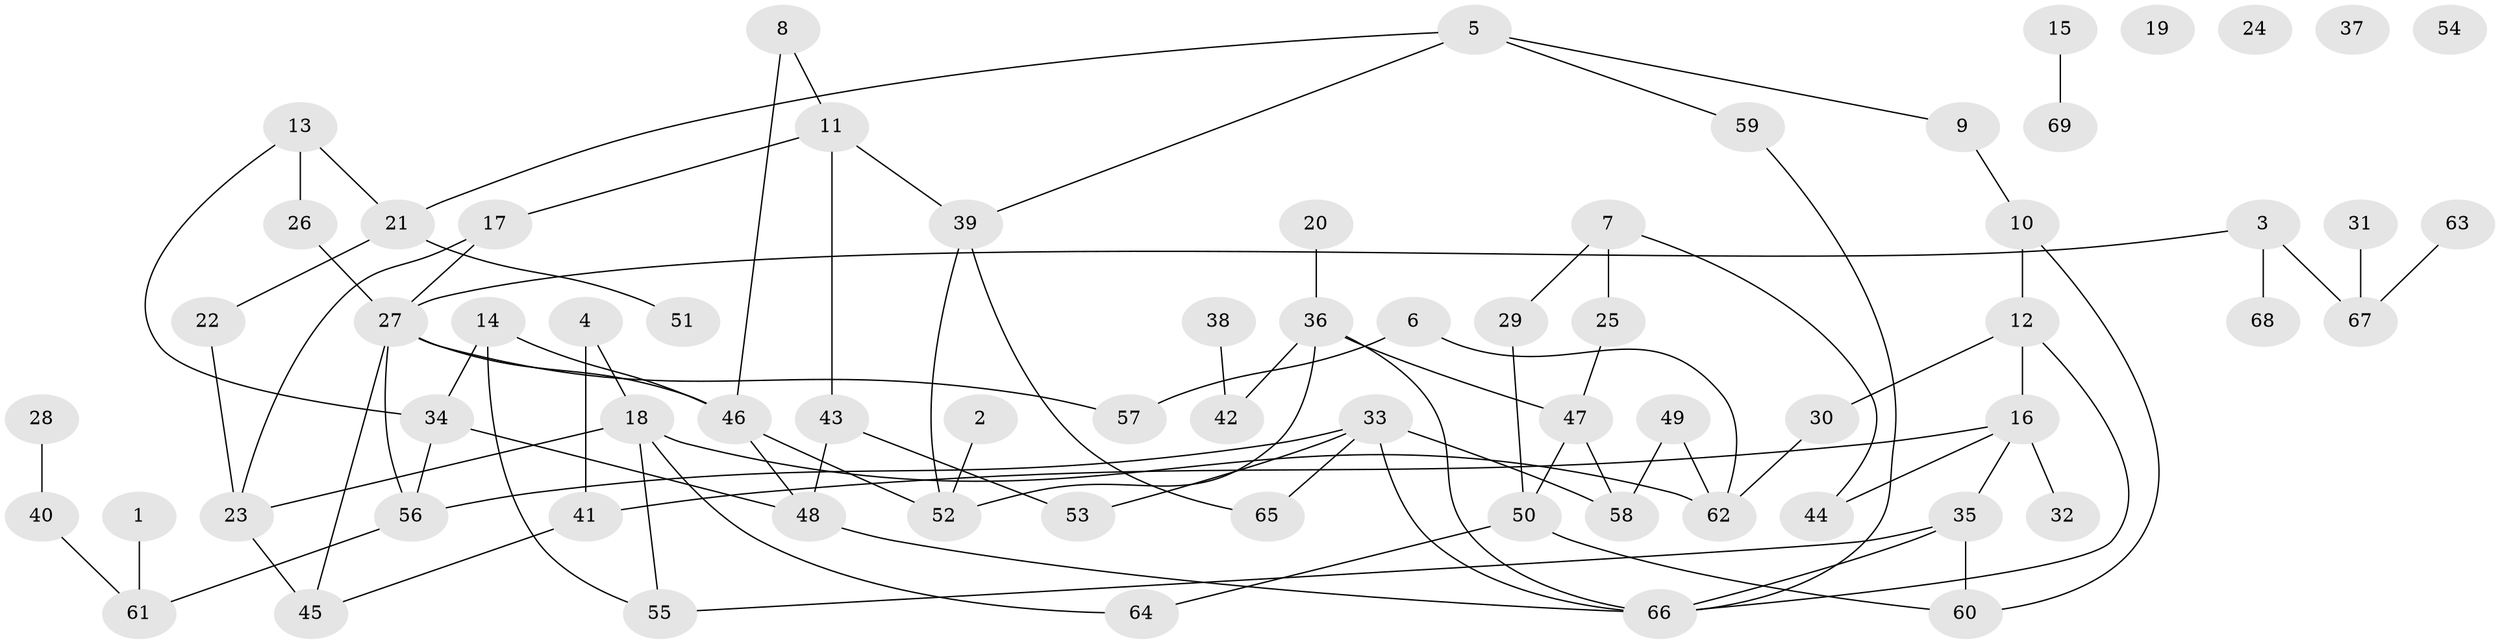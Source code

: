 // Generated by graph-tools (version 1.1) at 2025/00/03/09/25 03:00:51]
// undirected, 69 vertices, 92 edges
graph export_dot {
graph [start="1"]
  node [color=gray90,style=filled];
  1;
  2;
  3;
  4;
  5;
  6;
  7;
  8;
  9;
  10;
  11;
  12;
  13;
  14;
  15;
  16;
  17;
  18;
  19;
  20;
  21;
  22;
  23;
  24;
  25;
  26;
  27;
  28;
  29;
  30;
  31;
  32;
  33;
  34;
  35;
  36;
  37;
  38;
  39;
  40;
  41;
  42;
  43;
  44;
  45;
  46;
  47;
  48;
  49;
  50;
  51;
  52;
  53;
  54;
  55;
  56;
  57;
  58;
  59;
  60;
  61;
  62;
  63;
  64;
  65;
  66;
  67;
  68;
  69;
  1 -- 61;
  2 -- 52;
  3 -- 27;
  3 -- 67;
  3 -- 68;
  4 -- 18;
  4 -- 41;
  5 -- 9;
  5 -- 21;
  5 -- 39;
  5 -- 59;
  6 -- 57;
  6 -- 62;
  7 -- 25;
  7 -- 29;
  7 -- 44;
  8 -- 11;
  8 -- 46;
  9 -- 10;
  10 -- 12;
  10 -- 60;
  11 -- 17;
  11 -- 39;
  11 -- 43;
  12 -- 16;
  12 -- 30;
  12 -- 66;
  13 -- 21;
  13 -- 26;
  13 -- 34;
  14 -- 34;
  14 -- 46;
  14 -- 55;
  15 -- 69;
  16 -- 32;
  16 -- 35;
  16 -- 41;
  16 -- 44;
  17 -- 23;
  17 -- 27;
  18 -- 23;
  18 -- 55;
  18 -- 62;
  18 -- 64;
  20 -- 36;
  21 -- 22;
  21 -- 51;
  22 -- 23;
  23 -- 45;
  25 -- 47;
  26 -- 27;
  27 -- 45;
  27 -- 46;
  27 -- 56;
  27 -- 57;
  28 -- 40;
  29 -- 50;
  30 -- 62;
  31 -- 67;
  33 -- 53;
  33 -- 56;
  33 -- 58;
  33 -- 65;
  33 -- 66;
  34 -- 48;
  34 -- 56;
  35 -- 55;
  35 -- 60;
  35 -- 66;
  36 -- 42;
  36 -- 47;
  36 -- 52;
  36 -- 66;
  38 -- 42;
  39 -- 52;
  39 -- 65;
  40 -- 61;
  41 -- 45;
  43 -- 48;
  43 -- 53;
  46 -- 48;
  46 -- 52;
  47 -- 50;
  47 -- 58;
  48 -- 66;
  49 -- 58;
  49 -- 62;
  50 -- 60;
  50 -- 64;
  56 -- 61;
  59 -- 66;
  63 -- 67;
}

